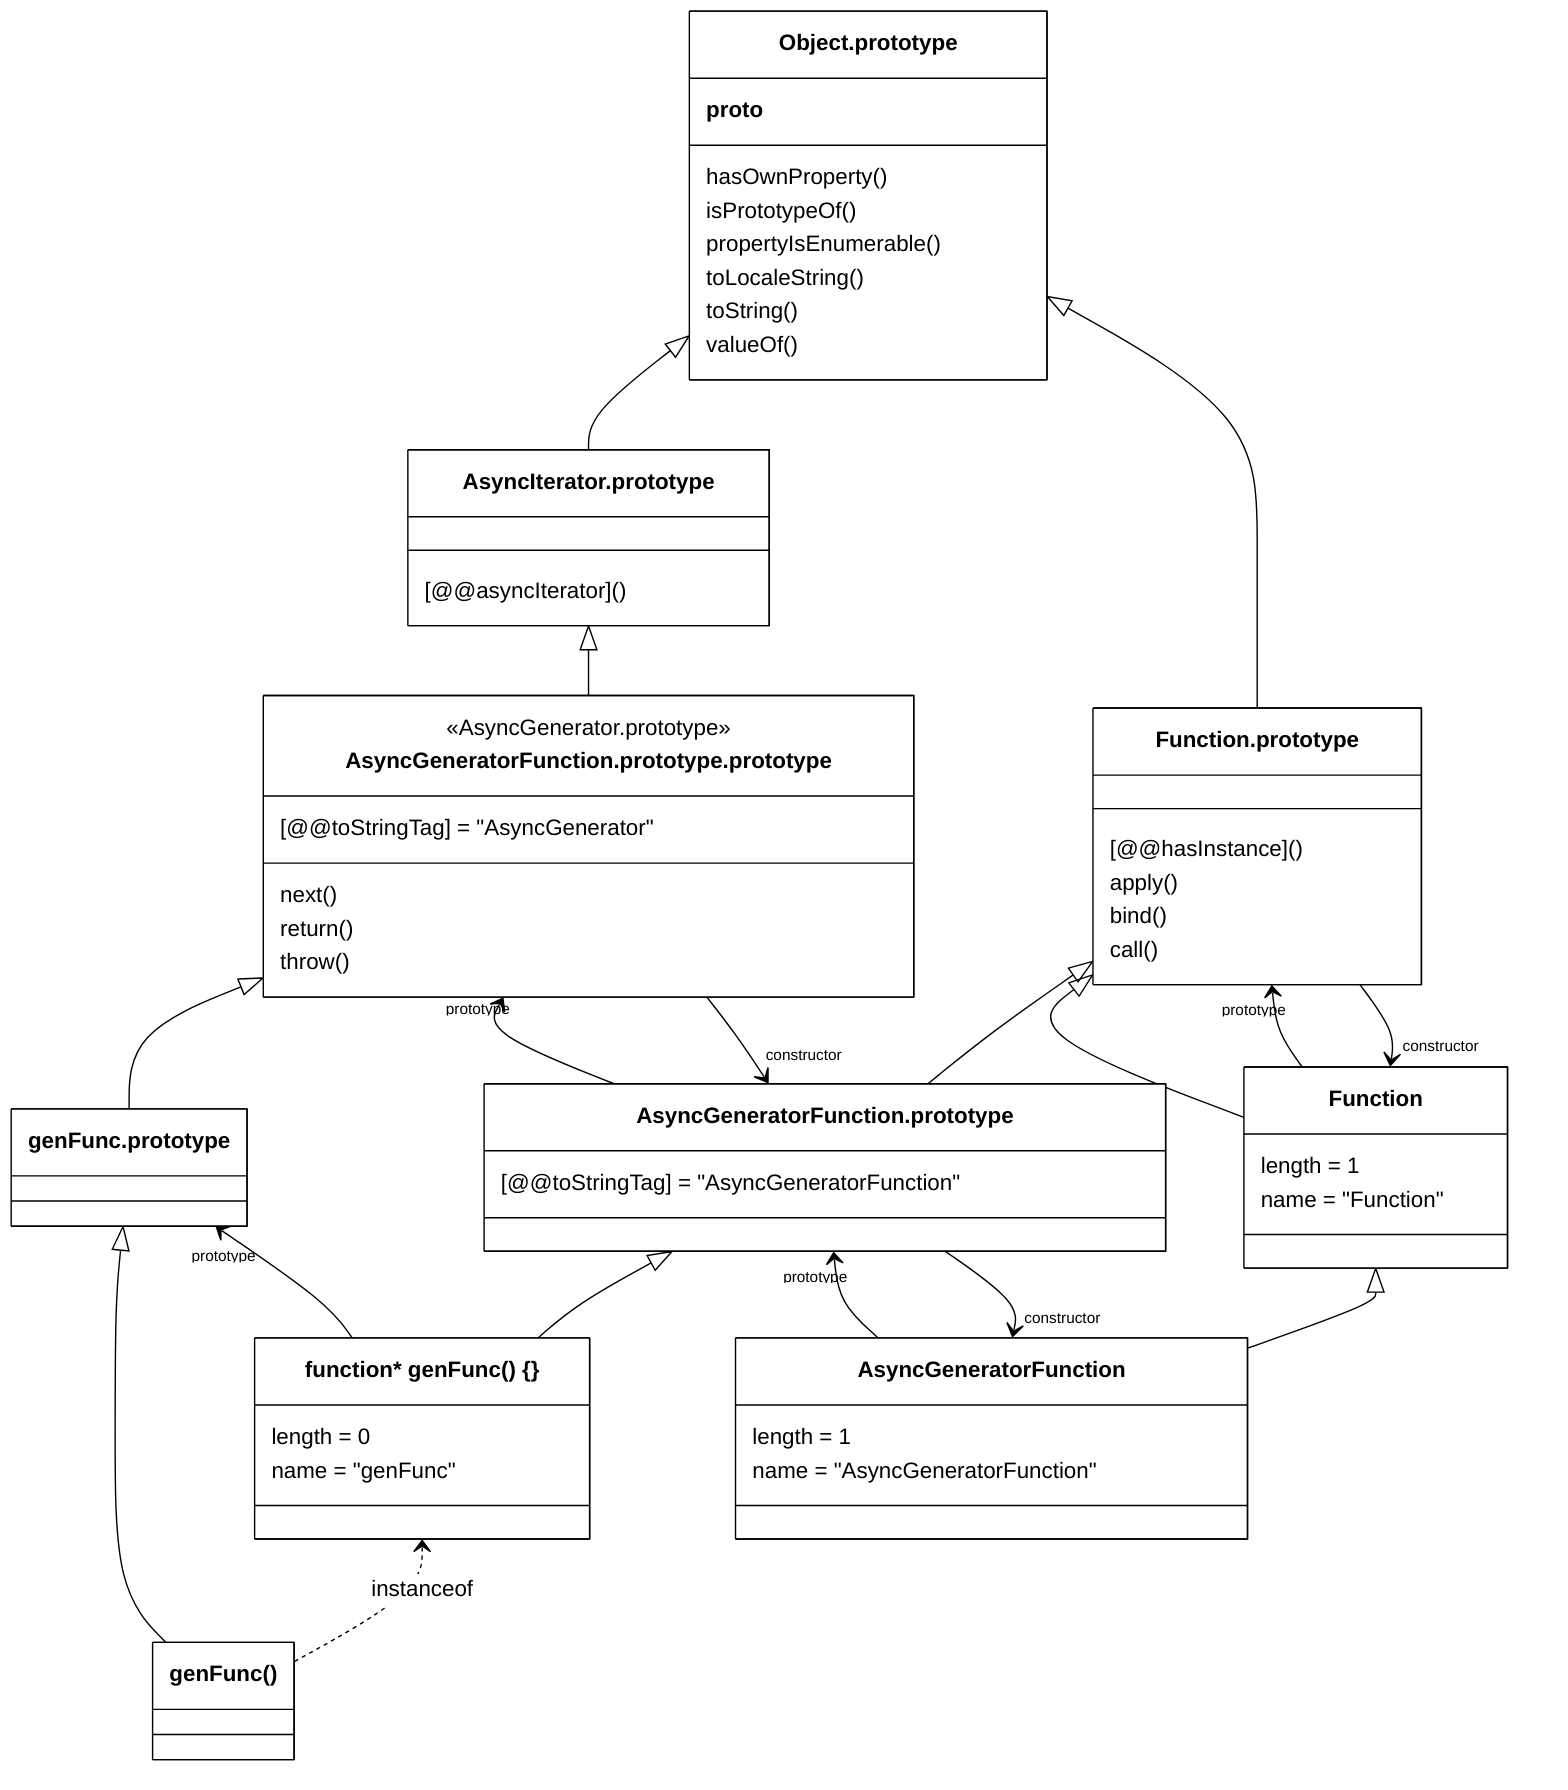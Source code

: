 %%{
  init: {
    'theme': 'base',
    'themeVariables': {
      'primaryColor': 'white',
      'primaryTextColor': 'black',
      'primaryBorderColor': 'black',
      'lineColor': 'black'
    }
  }
}%%

classDiagram

`Object.prototype` <|-- `AsyncIterator.prototype`
`AsyncIterator.prototype` <|-- `AsyncGeneratorFunction.prototype.prototype`
`AsyncGeneratorFunction.prototype.prototype` <|-- `genFunc.prototype`
`genFunc.prototype` <|-- `genFunc()`

`Object.prototype` <|-- `Function.prototype`
`Function.prototype` <|-- `AsyncGeneratorFunction.prototype`
`AsyncGeneratorFunction.prototype` <|-- genFunc

`Function.prototype` <|-- Function
Function <|-- AsyncGeneratorFunction

genFunc <.. `genFunc()` : instanceof
`genFunc.prototype` "prototype" <-- genFunc
`AsyncGeneratorFunction.prototype.prototype` "prototype" <-- `AsyncGeneratorFunction.prototype`
`AsyncGeneratorFunction.prototype.prototype` --> "constructor" `AsyncGeneratorFunction.prototype`
`AsyncGeneratorFunction.prototype` "prototype" <-- AsyncGeneratorFunction
`AsyncGeneratorFunction.prototype` --> "constructor" AsyncGeneratorFunction
`Function.prototype` "prototype" <-- Function
`Function.prototype` --> "constructor" Function

class `Object.prototype` {
  __proto__

  hasOwnProperty()
  isPrototypeOf()
  propertyIsEnumerable()
  toLocaleString()
  toString()
  valueOf()
}
class `AsyncIterator.prototype` {
  \[@@asyncIterator]()
}
class `AsyncGeneratorFunction.prototype.prototype` {
  <<AsyncGenerator.prototype>>
  [@@toStringTag] = "AsyncGenerator"
  next()
  return()
  throw()
}

class genFunc["function* genFunc() {}"] {
  length = 0
  name = "genFunc"
}
class `Function.prototype` {
  \[@@hasInstance]()
  apply()
  bind()
  call()
}
class `AsyncGeneratorFunction.prototype` {
  [@@toStringTag] = "AsyncGeneratorFunction"
}
class AsyncGeneratorFunction {
  length = 1
  name = "AsyncGeneratorFunction"
}
class Function {
  length = 1
  name = "Function"
}

link `Object.prototype` "/en-US/docs/Web/JavaScript/Reference/Global_Objects/Object"
link `AsyncIterator.prototype` "/en-US/docs/Web/JavaScript/Reference/Global_Objects/AsyncIterator"
link `AsyncGeneratorFunction.prototype.prototype` "/en-US/docs/Web/JavaScript/Reference/Global_Objects/AsyncGenerator"
link `Function.prototype` "/en-US/docs/Web/JavaScript/Reference/Global_Objects/Function"
link `AsyncGeneratorFunction.prototype` "/en-US/docs/Web/JavaScript/Reference/Global_Objects/AsyncGeneratorFunction"
link AsyncGeneratorFunction "/en-US/docs/Web/JavaScript/Reference/Global_Objects/AsyncGeneratorFunction"
link Function "/en-US/docs/Web/JavaScript/Reference/Global_Objects/Function"